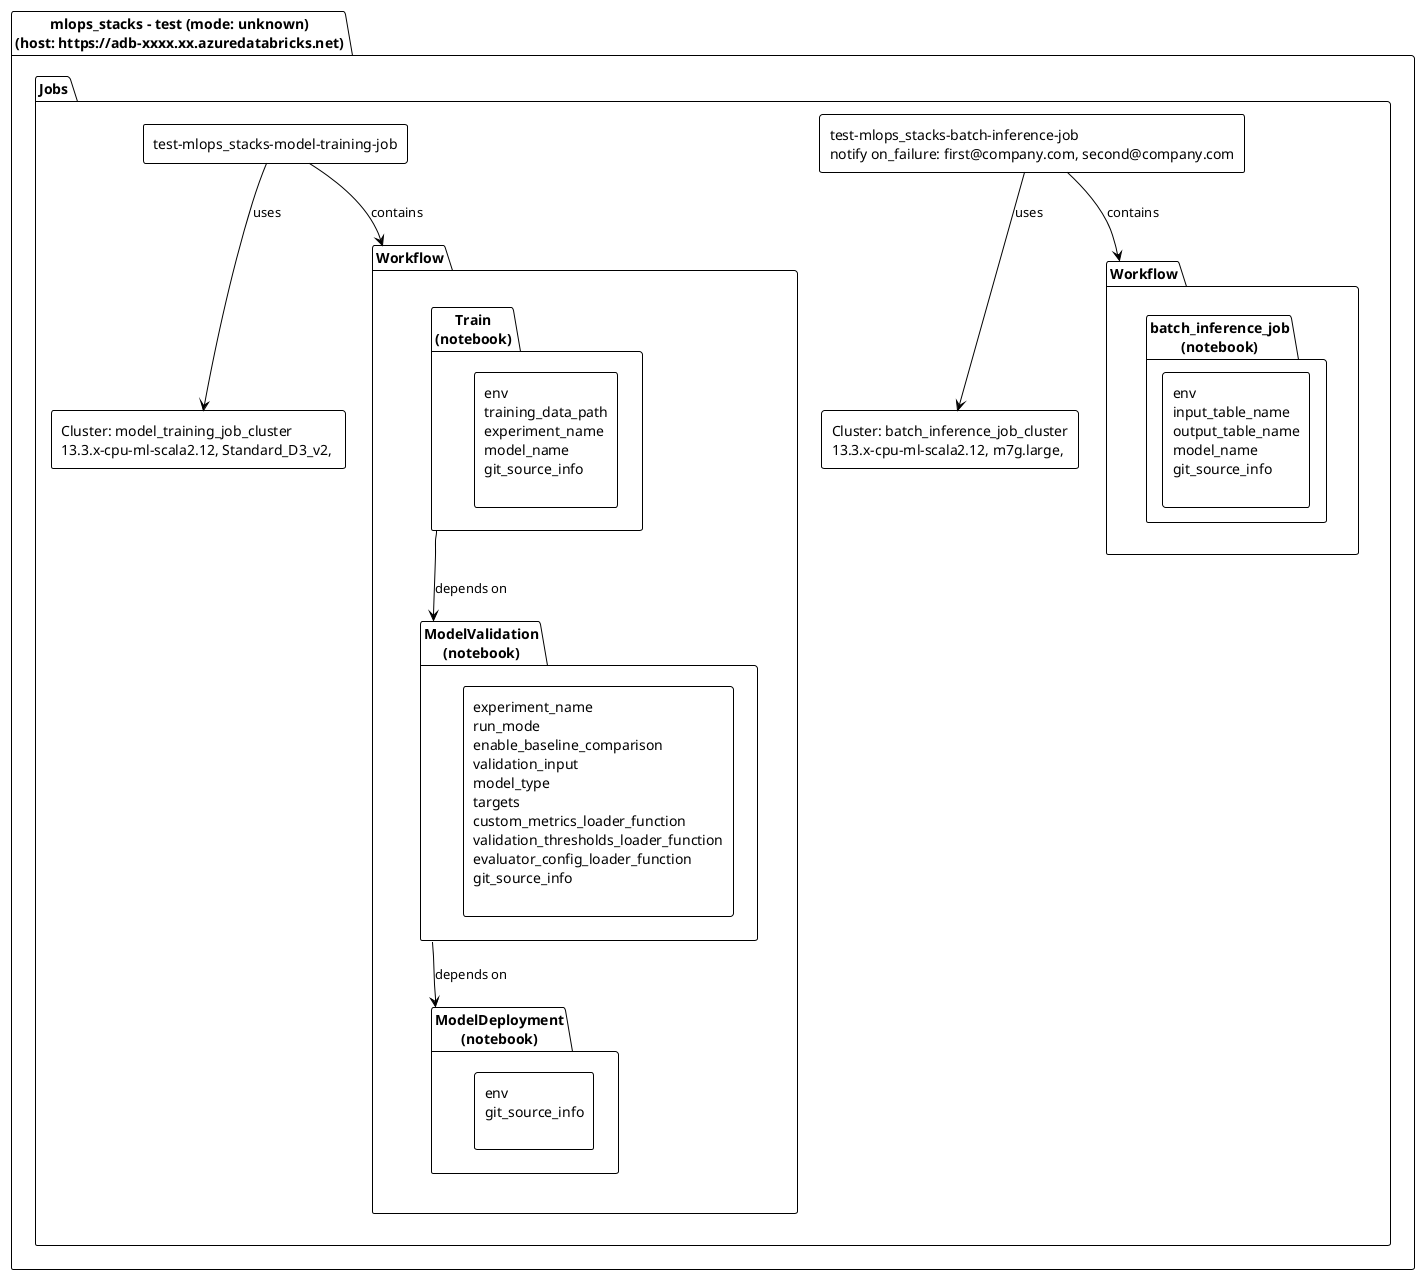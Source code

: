 @startuml
!theme plain
package "mlops_stacks - test (mode: unknown)\n(host: https://adb-xxxx.xx.azuredatabricks.net)" {
  package "Jobs" as Jobs_test {
    rectangle "test-mlops_stacks-batch-inference-job\nnotify on_failure: first@company.com, second@company.com" as jobs_batch_inference_job_test
    package "Workflow" as Workflow_batch_inference_job_test {
      jobs_batch_inference_job_test --> Workflow_batch_inference_job_test : contains
      package "batch_inference_job\n(notebook)" as task_batch_inference_job_batch_inference_job_test {
        rectangle "env\ninput_table_name\noutput_table_name\nmodel_name\ngit_source_info\n" as git_source_info_parameters_task_batch_inference_job_batch_inference_job_test
      }
    }
    rectangle "Cluster: batch_inference_job_cluster\n13.3.x-cpu-ml-scala2.12, m7g.large, " as job_cluster_batch_inference_job_batch_inference_job_cluster_test
    jobs_batch_inference_job_test --> job_cluster_batch_inference_job_batch_inference_job_cluster_test : uses
    rectangle "test-mlops_stacks-model-training-job" as jobs_model_training_job_test
    package "Workflow" as Workflow_model_training_job_test {
      jobs_model_training_job_test --> Workflow_model_training_job_test : contains
      package "Train\n(notebook)" as task_model_training_job_Train_test {
        rectangle "env\ntraining_data_path\nexperiment_name\nmodel_name\ngit_source_info\n" as git_source_info_parameters_task_model_training_job_Train_test
      }
      package "ModelValidation\n(notebook)" as task_model_training_job_ModelValidation_test {
      task_model_training_job_Train_test --> task_model_training_job_ModelValidation_test : depends on
        rectangle "experiment_name\nrun_mode\nenable_baseline_comparison\nvalidation_input\nmodel_type\ntargets\ncustom_metrics_loader_function\nvalidation_thresholds_loader_function\nevaluator_config_loader_function\ngit_source_info\n" as git_source_info_parameters_task_model_training_job_ModelValidation_test
      }
      package "ModelDeployment\n(notebook)" as task_model_training_job_ModelDeployment_test {
      task_model_training_job_ModelValidation_test --> task_model_training_job_ModelDeployment_test : depends on
        rectangle "env\ngit_source_info\n" as git_source_info_parameters_task_model_training_job_ModelDeployment_test
      }
    }
    rectangle "Cluster: model_training_job_cluster\n13.3.x-cpu-ml-scala2.12, Standard_D3_v2, " as job_cluster_model_training_job_model_training_job_cluster_test
    jobs_model_training_job_test --> job_cluster_model_training_job_model_training_job_cluster_test : uses
  }
}
@enduml